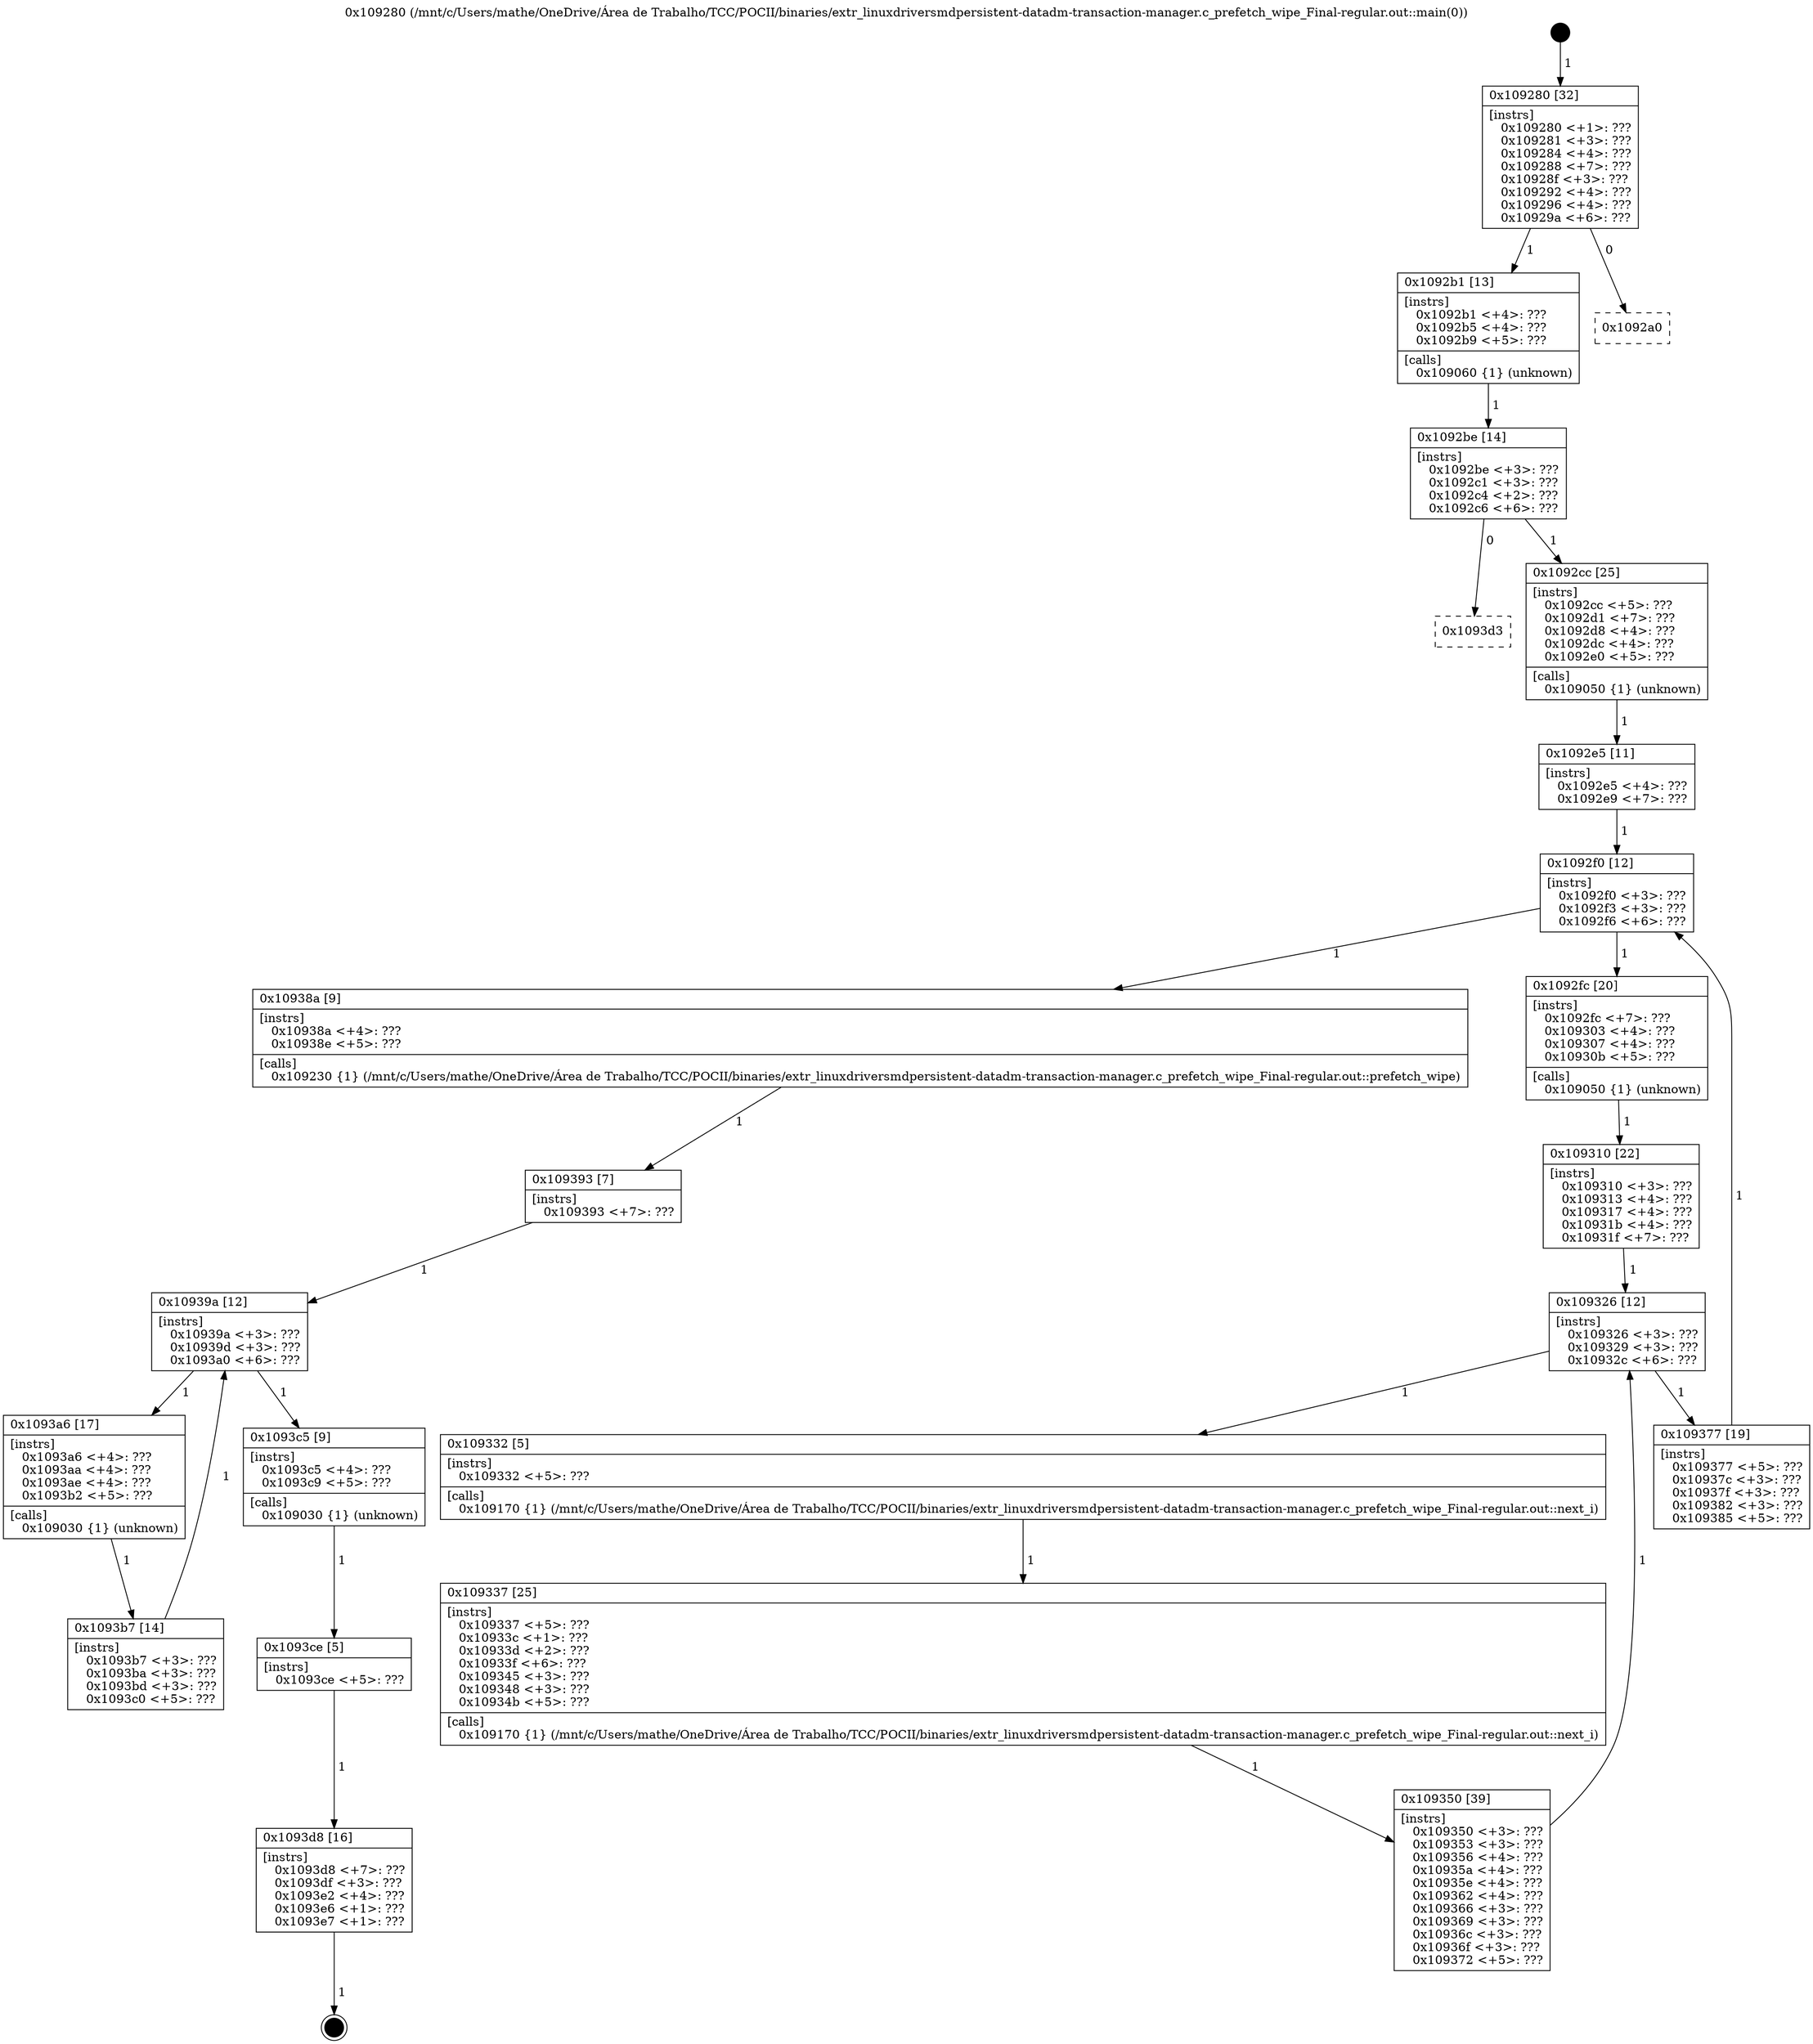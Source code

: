 digraph "0x109280" {
  label = "0x109280 (/mnt/c/Users/mathe/OneDrive/Área de Trabalho/TCC/POCII/binaries/extr_linuxdriversmdpersistent-datadm-transaction-manager.c_prefetch_wipe_Final-regular.out::main(0))"
  labelloc = "t"
  node[shape=record]

  Entry [label="",width=0.3,height=0.3,shape=circle,fillcolor=black,style=filled]
  "0x109280" [label="{
     0x109280 [32]\l
     | [instrs]\l
     &nbsp;&nbsp;0x109280 \<+1\>: ???\l
     &nbsp;&nbsp;0x109281 \<+3\>: ???\l
     &nbsp;&nbsp;0x109284 \<+4\>: ???\l
     &nbsp;&nbsp;0x109288 \<+7\>: ???\l
     &nbsp;&nbsp;0x10928f \<+3\>: ???\l
     &nbsp;&nbsp;0x109292 \<+4\>: ???\l
     &nbsp;&nbsp;0x109296 \<+4\>: ???\l
     &nbsp;&nbsp;0x10929a \<+6\>: ???\l
  }"]
  "0x1092b1" [label="{
     0x1092b1 [13]\l
     | [instrs]\l
     &nbsp;&nbsp;0x1092b1 \<+4\>: ???\l
     &nbsp;&nbsp;0x1092b5 \<+4\>: ???\l
     &nbsp;&nbsp;0x1092b9 \<+5\>: ???\l
     | [calls]\l
     &nbsp;&nbsp;0x109060 \{1\} (unknown)\l
  }"]
  "0x1092a0" [label="{
     0x1092a0\l
  }", style=dashed]
  "0x1092be" [label="{
     0x1092be [14]\l
     | [instrs]\l
     &nbsp;&nbsp;0x1092be \<+3\>: ???\l
     &nbsp;&nbsp;0x1092c1 \<+3\>: ???\l
     &nbsp;&nbsp;0x1092c4 \<+2\>: ???\l
     &nbsp;&nbsp;0x1092c6 \<+6\>: ???\l
  }"]
  "0x1093d3" [label="{
     0x1093d3\l
  }", style=dashed]
  "0x1092cc" [label="{
     0x1092cc [25]\l
     | [instrs]\l
     &nbsp;&nbsp;0x1092cc \<+5\>: ???\l
     &nbsp;&nbsp;0x1092d1 \<+7\>: ???\l
     &nbsp;&nbsp;0x1092d8 \<+4\>: ???\l
     &nbsp;&nbsp;0x1092dc \<+4\>: ???\l
     &nbsp;&nbsp;0x1092e0 \<+5\>: ???\l
     | [calls]\l
     &nbsp;&nbsp;0x109050 \{1\} (unknown)\l
  }"]
  Exit [label="",width=0.3,height=0.3,shape=circle,fillcolor=black,style=filled,peripheries=2]
  "0x1092f0" [label="{
     0x1092f0 [12]\l
     | [instrs]\l
     &nbsp;&nbsp;0x1092f0 \<+3\>: ???\l
     &nbsp;&nbsp;0x1092f3 \<+3\>: ???\l
     &nbsp;&nbsp;0x1092f6 \<+6\>: ???\l
  }"]
  "0x10938a" [label="{
     0x10938a [9]\l
     | [instrs]\l
     &nbsp;&nbsp;0x10938a \<+4\>: ???\l
     &nbsp;&nbsp;0x10938e \<+5\>: ???\l
     | [calls]\l
     &nbsp;&nbsp;0x109230 \{1\} (/mnt/c/Users/mathe/OneDrive/Área de Trabalho/TCC/POCII/binaries/extr_linuxdriversmdpersistent-datadm-transaction-manager.c_prefetch_wipe_Final-regular.out::prefetch_wipe)\l
  }"]
  "0x1092fc" [label="{
     0x1092fc [20]\l
     | [instrs]\l
     &nbsp;&nbsp;0x1092fc \<+7\>: ???\l
     &nbsp;&nbsp;0x109303 \<+4\>: ???\l
     &nbsp;&nbsp;0x109307 \<+4\>: ???\l
     &nbsp;&nbsp;0x10930b \<+5\>: ???\l
     | [calls]\l
     &nbsp;&nbsp;0x109050 \{1\} (unknown)\l
  }"]
  "0x109326" [label="{
     0x109326 [12]\l
     | [instrs]\l
     &nbsp;&nbsp;0x109326 \<+3\>: ???\l
     &nbsp;&nbsp;0x109329 \<+3\>: ???\l
     &nbsp;&nbsp;0x10932c \<+6\>: ???\l
  }"]
  "0x109377" [label="{
     0x109377 [19]\l
     | [instrs]\l
     &nbsp;&nbsp;0x109377 \<+5\>: ???\l
     &nbsp;&nbsp;0x10937c \<+3\>: ???\l
     &nbsp;&nbsp;0x10937f \<+3\>: ???\l
     &nbsp;&nbsp;0x109382 \<+3\>: ???\l
     &nbsp;&nbsp;0x109385 \<+5\>: ???\l
  }"]
  "0x109332" [label="{
     0x109332 [5]\l
     | [instrs]\l
     &nbsp;&nbsp;0x109332 \<+5\>: ???\l
     | [calls]\l
     &nbsp;&nbsp;0x109170 \{1\} (/mnt/c/Users/mathe/OneDrive/Área de Trabalho/TCC/POCII/binaries/extr_linuxdriversmdpersistent-datadm-transaction-manager.c_prefetch_wipe_Final-regular.out::next_i)\l
  }"]
  "0x109337" [label="{
     0x109337 [25]\l
     | [instrs]\l
     &nbsp;&nbsp;0x109337 \<+5\>: ???\l
     &nbsp;&nbsp;0x10933c \<+1\>: ???\l
     &nbsp;&nbsp;0x10933d \<+2\>: ???\l
     &nbsp;&nbsp;0x10933f \<+6\>: ???\l
     &nbsp;&nbsp;0x109345 \<+3\>: ???\l
     &nbsp;&nbsp;0x109348 \<+3\>: ???\l
     &nbsp;&nbsp;0x10934b \<+5\>: ???\l
     | [calls]\l
     &nbsp;&nbsp;0x109170 \{1\} (/mnt/c/Users/mathe/OneDrive/Área de Trabalho/TCC/POCII/binaries/extr_linuxdriversmdpersistent-datadm-transaction-manager.c_prefetch_wipe_Final-regular.out::next_i)\l
  }"]
  "0x109350" [label="{
     0x109350 [39]\l
     | [instrs]\l
     &nbsp;&nbsp;0x109350 \<+3\>: ???\l
     &nbsp;&nbsp;0x109353 \<+3\>: ???\l
     &nbsp;&nbsp;0x109356 \<+4\>: ???\l
     &nbsp;&nbsp;0x10935a \<+4\>: ???\l
     &nbsp;&nbsp;0x10935e \<+4\>: ???\l
     &nbsp;&nbsp;0x109362 \<+4\>: ???\l
     &nbsp;&nbsp;0x109366 \<+3\>: ???\l
     &nbsp;&nbsp;0x109369 \<+3\>: ???\l
     &nbsp;&nbsp;0x10936c \<+3\>: ???\l
     &nbsp;&nbsp;0x10936f \<+3\>: ???\l
     &nbsp;&nbsp;0x109372 \<+5\>: ???\l
  }"]
  "0x109310" [label="{
     0x109310 [22]\l
     | [instrs]\l
     &nbsp;&nbsp;0x109310 \<+3\>: ???\l
     &nbsp;&nbsp;0x109313 \<+4\>: ???\l
     &nbsp;&nbsp;0x109317 \<+4\>: ???\l
     &nbsp;&nbsp;0x10931b \<+4\>: ???\l
     &nbsp;&nbsp;0x10931f \<+7\>: ???\l
  }"]
  "0x1093d8" [label="{
     0x1093d8 [16]\l
     | [instrs]\l
     &nbsp;&nbsp;0x1093d8 \<+7\>: ???\l
     &nbsp;&nbsp;0x1093df \<+3\>: ???\l
     &nbsp;&nbsp;0x1093e2 \<+4\>: ???\l
     &nbsp;&nbsp;0x1093e6 \<+1\>: ???\l
     &nbsp;&nbsp;0x1093e7 \<+1\>: ???\l
  }"]
  "0x1092e5" [label="{
     0x1092e5 [11]\l
     | [instrs]\l
     &nbsp;&nbsp;0x1092e5 \<+4\>: ???\l
     &nbsp;&nbsp;0x1092e9 \<+7\>: ???\l
  }"]
  "0x10939a" [label="{
     0x10939a [12]\l
     | [instrs]\l
     &nbsp;&nbsp;0x10939a \<+3\>: ???\l
     &nbsp;&nbsp;0x10939d \<+3\>: ???\l
     &nbsp;&nbsp;0x1093a0 \<+6\>: ???\l
  }"]
  "0x1093c5" [label="{
     0x1093c5 [9]\l
     | [instrs]\l
     &nbsp;&nbsp;0x1093c5 \<+4\>: ???\l
     &nbsp;&nbsp;0x1093c9 \<+5\>: ???\l
     | [calls]\l
     &nbsp;&nbsp;0x109030 \{1\} (unknown)\l
  }"]
  "0x1093a6" [label="{
     0x1093a6 [17]\l
     | [instrs]\l
     &nbsp;&nbsp;0x1093a6 \<+4\>: ???\l
     &nbsp;&nbsp;0x1093aa \<+4\>: ???\l
     &nbsp;&nbsp;0x1093ae \<+4\>: ???\l
     &nbsp;&nbsp;0x1093b2 \<+5\>: ???\l
     | [calls]\l
     &nbsp;&nbsp;0x109030 \{1\} (unknown)\l
  }"]
  "0x1093b7" [label="{
     0x1093b7 [14]\l
     | [instrs]\l
     &nbsp;&nbsp;0x1093b7 \<+3\>: ???\l
     &nbsp;&nbsp;0x1093ba \<+3\>: ???\l
     &nbsp;&nbsp;0x1093bd \<+3\>: ???\l
     &nbsp;&nbsp;0x1093c0 \<+5\>: ???\l
  }"]
  "0x109393" [label="{
     0x109393 [7]\l
     | [instrs]\l
     &nbsp;&nbsp;0x109393 \<+7\>: ???\l
  }"]
  "0x1093ce" [label="{
     0x1093ce [5]\l
     | [instrs]\l
     &nbsp;&nbsp;0x1093ce \<+5\>: ???\l
  }"]
  Entry -> "0x109280" [label=" 1"]
  "0x109280" -> "0x1092b1" [label=" 1"]
  "0x109280" -> "0x1092a0" [label=" 0"]
  "0x1092b1" -> "0x1092be" [label=" 1"]
  "0x1092be" -> "0x1093d3" [label=" 0"]
  "0x1092be" -> "0x1092cc" [label=" 1"]
  "0x1093d8" -> Exit [label=" 1"]
  "0x1092cc" -> "0x1092e5" [label=" 1"]
  "0x1092f0" -> "0x10938a" [label=" 1"]
  "0x1092f0" -> "0x1092fc" [label=" 1"]
  "0x1092fc" -> "0x109310" [label=" 1"]
  "0x109326" -> "0x109377" [label=" 1"]
  "0x109326" -> "0x109332" [label=" 1"]
  "0x109332" -> "0x109337" [label=" 1"]
  "0x109337" -> "0x109350" [label=" 1"]
  "0x109310" -> "0x109326" [label=" 1"]
  "0x109350" -> "0x109326" [label=" 1"]
  "0x1093ce" -> "0x1093d8" [label=" 1"]
  "0x1092e5" -> "0x1092f0" [label=" 1"]
  "0x109377" -> "0x1092f0" [label=" 1"]
  "0x10938a" -> "0x109393" [label=" 1"]
  "0x10939a" -> "0x1093c5" [label=" 1"]
  "0x10939a" -> "0x1093a6" [label=" 1"]
  "0x1093a6" -> "0x1093b7" [label=" 1"]
  "0x109393" -> "0x10939a" [label=" 1"]
  "0x1093b7" -> "0x10939a" [label=" 1"]
  "0x1093c5" -> "0x1093ce" [label=" 1"]
}
